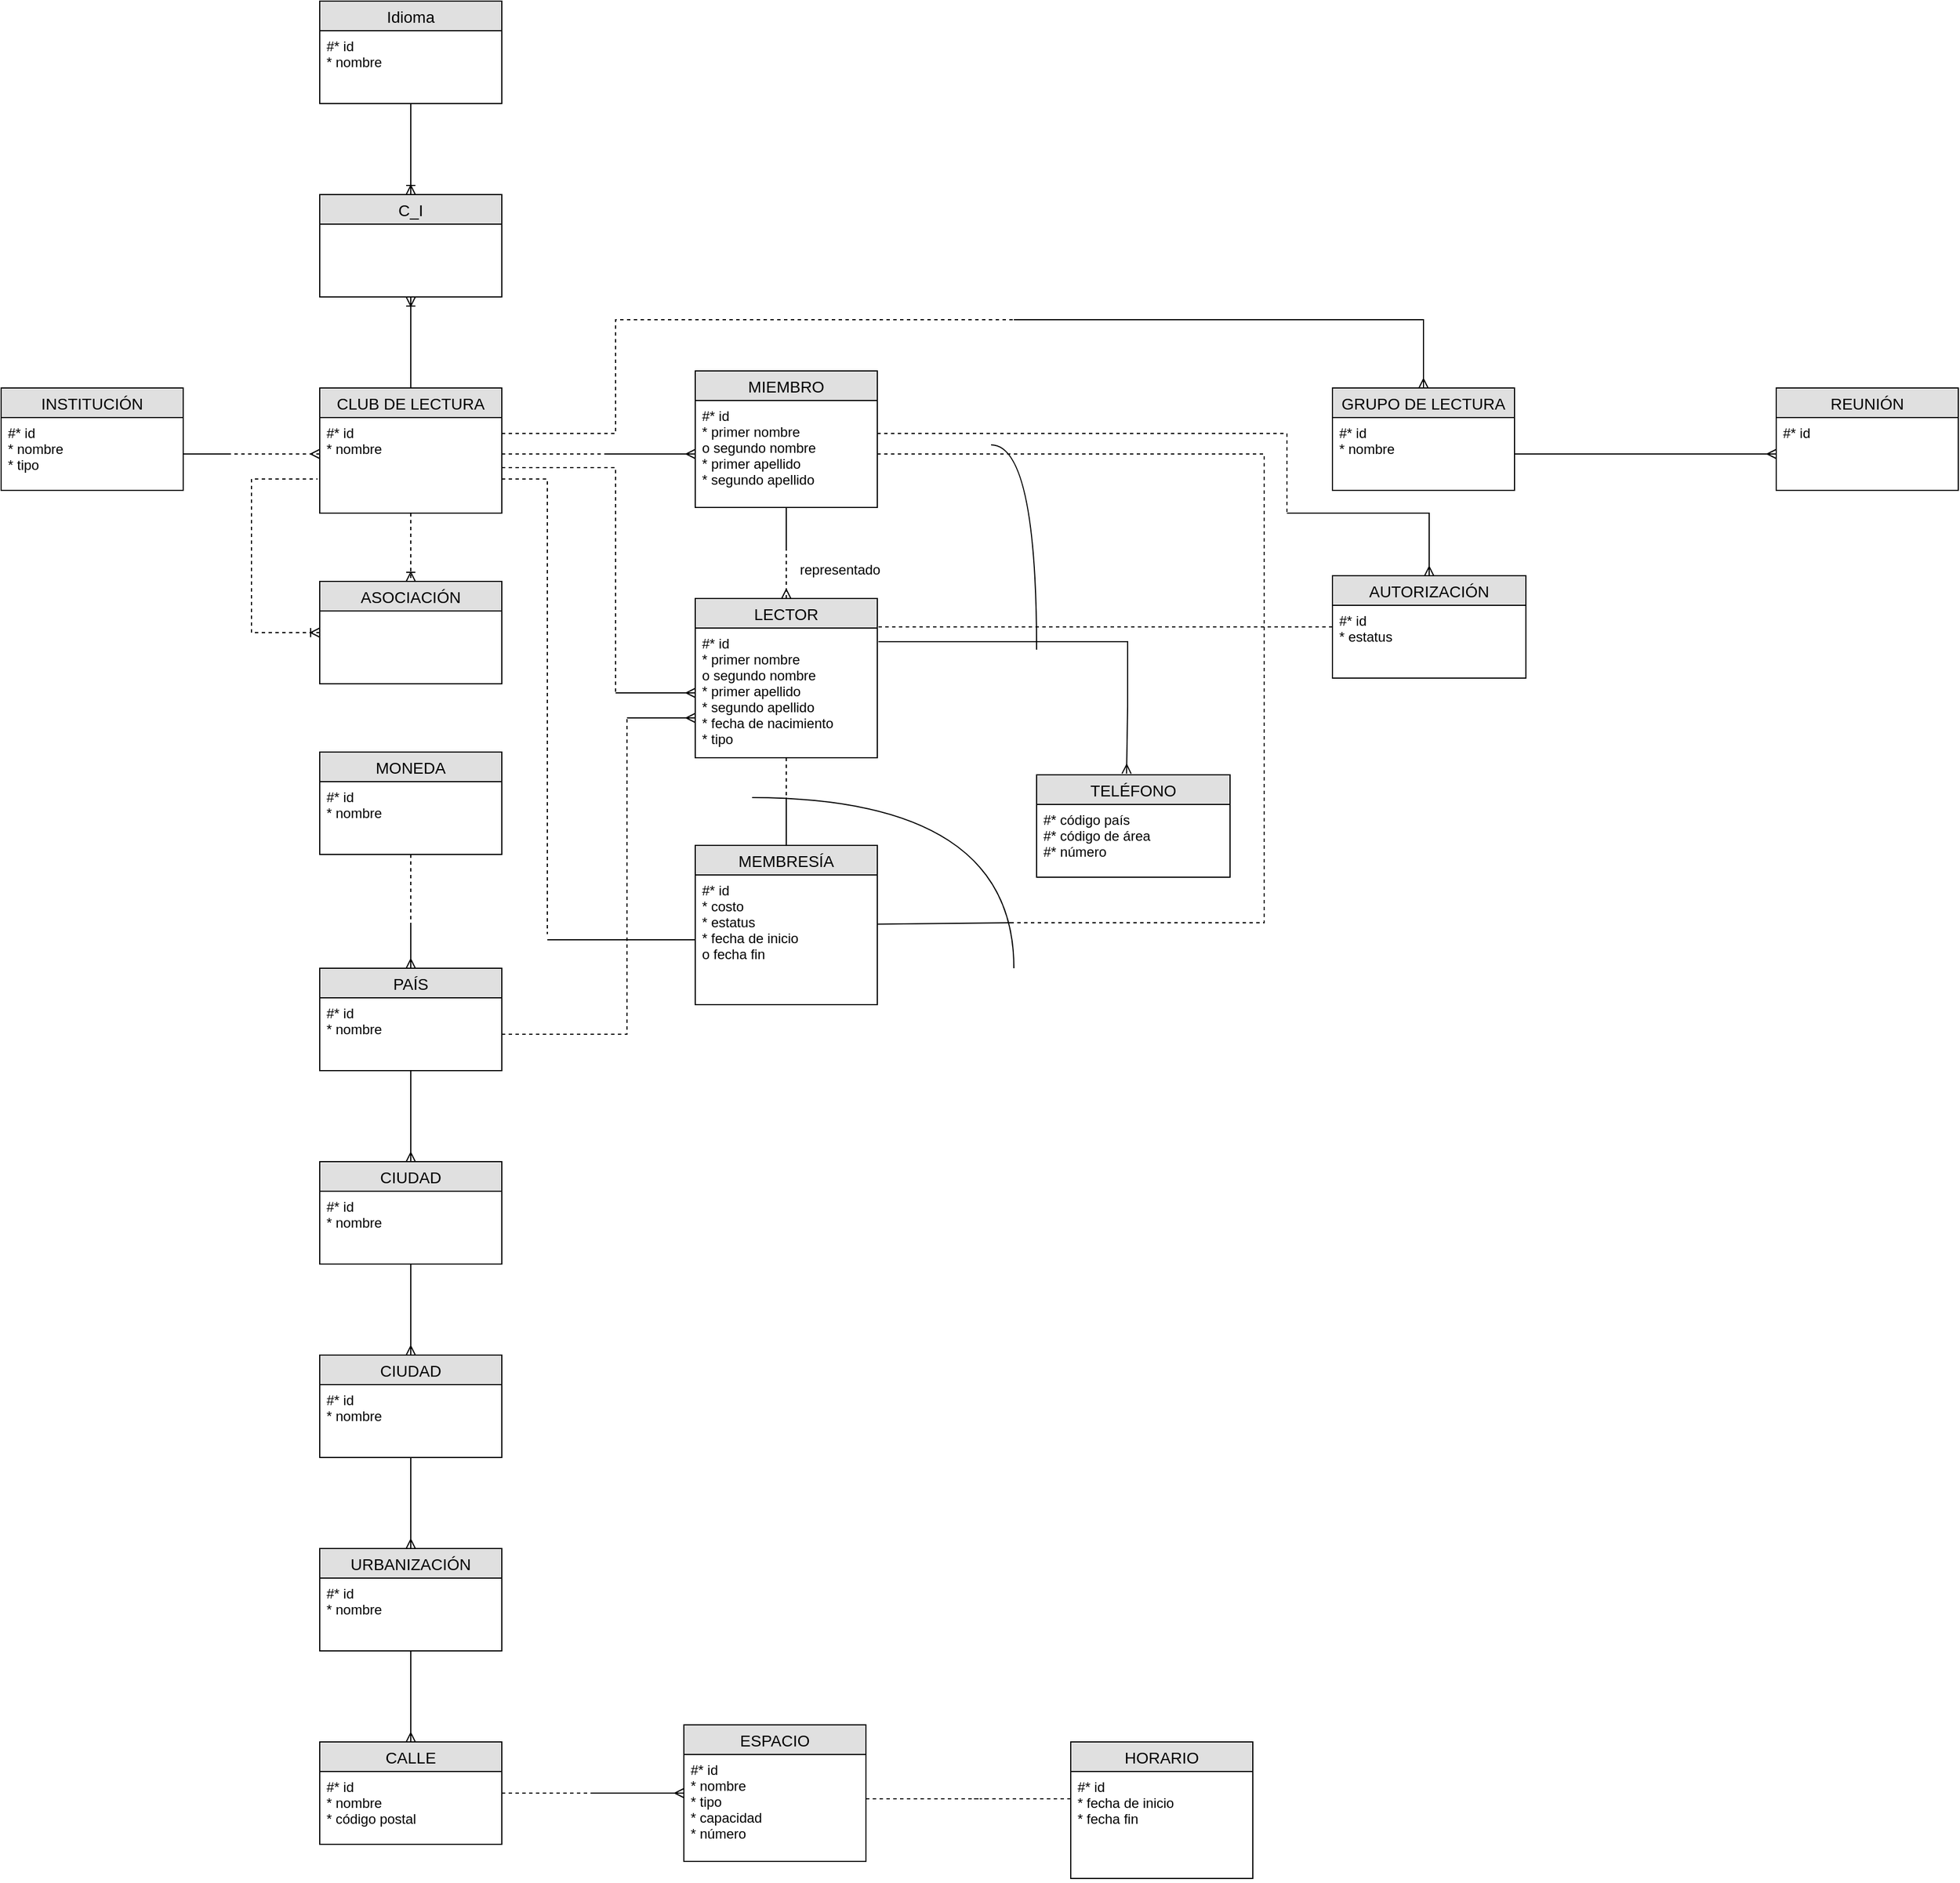 <mxfile version="12.1.3" type="github" pages="1">
  <diagram id="Lb_0midmeld865azdvVX" name="Page-1">
    <mxGraphModel dx="828" dy="1551" grid="1" gridSize="10" guides="1" tooltips="1" connect="1" arrows="1" fold="1" page="1" pageScale="1" pageWidth="850" pageHeight="1100" math="0" shadow="0">
      <root>
        <mxCell id="0"/>
        <mxCell id="1" parent="0"/>
        <mxCell id="x2IHKYKo0Ygv0OIkCN_u-1" value="INSTITUCIÓN" style="swimlane;fontStyle=0;childLayout=stackLayout;horizontal=1;startSize=26;fillColor=#e0e0e0;horizontalStack=0;resizeParent=1;resizeParentMax=0;resizeLast=0;collapsible=1;marginBottom=0;swimlaneFillColor=#ffffff;align=center;fontSize=14;" vertex="1" parent="1">
          <mxGeometry x="140" y="160" width="160" height="90" as="geometry"/>
        </mxCell>
        <mxCell id="x2IHKYKo0Ygv0OIkCN_u-2" value="#* id&#xa;* nombre&#xa;* tipo" style="text;strokeColor=none;fillColor=none;spacingLeft=4;spacingRight=4;overflow=hidden;rotatable=0;points=[[0,0.5],[1,0.5]];portConstraint=eastwest;fontSize=12;" vertex="1" parent="x2IHKYKo0Ygv0OIkCN_u-1">
          <mxGeometry y="26" width="160" height="64" as="geometry"/>
        </mxCell>
        <mxCell id="x2IHKYKo0Ygv0OIkCN_u-7" style="edgeStyle=orthogonalEdgeStyle;rounded=0;orthogonalLoop=1;jettySize=auto;html=1;exitX=1;exitY=0.5;exitDx=0;exitDy=0;endArrow=none;endFill=0;" edge="1" parent="1" source="x2IHKYKo0Ygv0OIkCN_u-2">
          <mxGeometry relative="1" as="geometry">
            <mxPoint x="340" y="218" as="targetPoint"/>
          </mxGeometry>
        </mxCell>
        <mxCell id="x2IHKYKo0Ygv0OIkCN_u-15" value="" style="edgeStyle=orthogonalEdgeStyle;rounded=0;orthogonalLoop=1;jettySize=auto;html=1;startArrow=none;startFill=0;endArrow=ERoneToMany;endFill=0;" edge="1" parent="1" source="x2IHKYKo0Ygv0OIkCN_u-9" target="x2IHKYKo0Ygv0OIkCN_u-13">
          <mxGeometry relative="1" as="geometry"/>
        </mxCell>
        <mxCell id="x2IHKYKo0Ygv0OIkCN_u-38" value="" style="edgeStyle=orthogonalEdgeStyle;rounded=0;orthogonalLoop=1;jettySize=auto;html=1;dashed=1;startArrow=none;startFill=0;endArrow=ERoneToMany;endFill=0;" edge="1" parent="1" source="x2IHKYKo0Ygv0OIkCN_u-9" target="x2IHKYKo0Ygv0OIkCN_u-36">
          <mxGeometry relative="1" as="geometry"/>
        </mxCell>
        <mxCell id="x2IHKYKo0Ygv0OIkCN_u-9" value="CLUB DE LECTURA" style="swimlane;fontStyle=0;childLayout=stackLayout;horizontal=1;startSize=26;fillColor=#e0e0e0;horizontalStack=0;resizeParent=1;resizeParentMax=0;resizeLast=0;collapsible=1;marginBottom=0;swimlaneFillColor=#ffffff;align=center;fontSize=14;" vertex="1" parent="1">
          <mxGeometry x="420" y="160" width="160" height="110" as="geometry"/>
        </mxCell>
        <mxCell id="x2IHKYKo0Ygv0OIkCN_u-10" value="#* id&#xa;* nombre" style="text;strokeColor=none;fillColor=none;spacingLeft=4;spacingRight=4;overflow=hidden;rotatable=0;points=[[0,0.5],[1,0.5]];portConstraint=eastwest;fontSize=12;" vertex="1" parent="x2IHKYKo0Ygv0OIkCN_u-9">
          <mxGeometry y="26" width="160" height="84" as="geometry"/>
        </mxCell>
        <mxCell id="x2IHKYKo0Ygv0OIkCN_u-36" value="ASOCIACIÓN" style="swimlane;fontStyle=0;childLayout=stackLayout;horizontal=1;startSize=26;fillColor=#e0e0e0;horizontalStack=0;resizeParent=1;resizeParentMax=0;resizeLast=0;collapsible=1;marginBottom=0;swimlaneFillColor=#ffffff;align=center;fontSize=14;" vertex="1" parent="1">
          <mxGeometry x="420" y="330" width="160" height="90" as="geometry"/>
        </mxCell>
        <mxCell id="x2IHKYKo0Ygv0OIkCN_u-17" value="" style="edgeStyle=orthogonalEdgeStyle;rounded=0;orthogonalLoop=1;jettySize=auto;html=1;startArrow=ERoneToMany;startFill=0;endArrow=none;endFill=0;" edge="1" parent="1" source="x2IHKYKo0Ygv0OIkCN_u-13" target="x2IHKYKo0Ygv0OIkCN_u-16">
          <mxGeometry relative="1" as="geometry"/>
        </mxCell>
        <mxCell id="x2IHKYKo0Ygv0OIkCN_u-13" value="C_I" style="swimlane;fontStyle=0;childLayout=stackLayout;horizontal=1;startSize=26;fillColor=#e0e0e0;horizontalStack=0;resizeParent=1;resizeParentMax=0;resizeLast=0;collapsible=1;marginBottom=0;swimlaneFillColor=#ffffff;align=center;fontSize=14;" vertex="1" parent="1">
          <mxGeometry x="420" y="-10" width="160" height="90" as="geometry"/>
        </mxCell>
        <mxCell id="x2IHKYKo0Ygv0OIkCN_u-16" value="Idioma" style="swimlane;fontStyle=0;childLayout=stackLayout;horizontal=1;startSize=26;fillColor=#e0e0e0;horizontalStack=0;resizeParent=1;resizeParentMax=0;resizeLast=0;collapsible=1;marginBottom=0;swimlaneFillColor=#ffffff;align=center;fontSize=14;" vertex="1" parent="1">
          <mxGeometry x="420" y="-180" width="160" height="90" as="geometry"/>
        </mxCell>
        <mxCell id="x2IHKYKo0Ygv0OIkCN_u-18" value="#* id&#xa;* nombre" style="text;strokeColor=none;fillColor=none;spacingLeft=4;spacingRight=4;overflow=hidden;rotatable=0;points=[[0,0.5],[1,0.5]];portConstraint=eastwest;fontSize=12;" vertex="1" parent="x2IHKYKo0Ygv0OIkCN_u-16">
          <mxGeometry y="26" width="160" height="64" as="geometry"/>
        </mxCell>
        <mxCell id="x2IHKYKo0Ygv0OIkCN_u-12" style="edgeStyle=orthogonalEdgeStyle;rounded=0;orthogonalLoop=1;jettySize=auto;html=1;endArrow=none;endFill=0;dashed=1;startArrow=ERmany;startFill=0;" edge="1" parent="1">
          <mxGeometry relative="1" as="geometry">
            <mxPoint x="340" y="218" as="targetPoint"/>
            <mxPoint x="420" y="218" as="sourcePoint"/>
            <Array as="points">
              <mxPoint x="420" y="218"/>
            </Array>
          </mxGeometry>
        </mxCell>
        <mxCell id="x2IHKYKo0Ygv0OIkCN_u-20" style="edgeStyle=orthogonalEdgeStyle;rounded=0;orthogonalLoop=1;jettySize=auto;html=1;startArrow=none;startFill=0;endArrow=none;endFill=0;dashed=1;" edge="1" parent="1">
          <mxGeometry relative="1" as="geometry">
            <mxPoint x="670" y="218" as="targetPoint"/>
            <mxPoint x="580" y="218" as="sourcePoint"/>
            <Array as="points">
              <mxPoint x="580" y="218"/>
            </Array>
          </mxGeometry>
        </mxCell>
        <mxCell id="x2IHKYKo0Ygv0OIkCN_u-78" value="" style="edgeStyle=orthogonalEdgeStyle;rounded=0;orthogonalLoop=1;jettySize=auto;html=1;startArrow=none;startFill=0;endArrow=none;endFill=0;" edge="1" parent="1" source="x2IHKYKo0Ygv0OIkCN_u-21">
          <mxGeometry relative="1" as="geometry">
            <mxPoint x="830" y="300" as="targetPoint"/>
            <Array as="points">
              <mxPoint x="830" y="265"/>
              <mxPoint x="830" y="265"/>
            </Array>
          </mxGeometry>
        </mxCell>
        <mxCell id="x2IHKYKo0Ygv0OIkCN_u-21" value="MIEMBRO" style="swimlane;fontStyle=0;childLayout=stackLayout;horizontal=1;startSize=26;fillColor=#e0e0e0;horizontalStack=0;resizeParent=1;resizeParentMax=0;resizeLast=0;collapsible=1;marginBottom=0;swimlaneFillColor=#ffffff;align=center;fontSize=14;" vertex="1" parent="1">
          <mxGeometry x="750" y="145" width="160" height="120" as="geometry"/>
        </mxCell>
        <mxCell id="x2IHKYKo0Ygv0OIkCN_u-22" value="#* id&#xa;* primer nombre&#xa;o segundo nombre&#xa;* primer apellido&#xa;* segundo apellido" style="text;strokeColor=none;fillColor=none;spacingLeft=4;spacingRight=4;overflow=hidden;rotatable=0;points=[[0,0.5],[1,0.5]];portConstraint=eastwest;fontSize=12;" vertex="1" parent="x2IHKYKo0Ygv0OIkCN_u-21">
          <mxGeometry y="26" width="160" height="94" as="geometry"/>
        </mxCell>
        <mxCell id="x2IHKYKo0Ygv0OIkCN_u-79" value="" style="edgeStyle=orthogonalEdgeStyle;rounded=0;orthogonalLoop=1;jettySize=auto;html=1;dashed=1;startArrow=ERmany;startFill=0;endArrow=none;endFill=0;" edge="1" parent="1" source="x2IHKYKo0Ygv0OIkCN_u-76">
          <mxGeometry relative="1" as="geometry">
            <mxPoint x="830" y="300" as="targetPoint"/>
            <Array as="points">
              <mxPoint x="830" y="280"/>
              <mxPoint x="830" y="280"/>
            </Array>
          </mxGeometry>
        </mxCell>
        <mxCell id="x2IHKYKo0Ygv0OIkCN_u-85" value="" style="edgeStyle=orthogonalEdgeStyle;rounded=0;orthogonalLoop=1;jettySize=auto;html=1;startArrow=none;startFill=0;endArrow=none;endFill=0;dashed=1;" edge="1" parent="1" source="x2IHKYKo0Ygv0OIkCN_u-76">
          <mxGeometry relative="1" as="geometry">
            <mxPoint x="830" y="520" as="targetPoint"/>
          </mxGeometry>
        </mxCell>
        <mxCell id="x2IHKYKo0Ygv0OIkCN_u-93" style="rounded=0;orthogonalLoop=1;jettySize=auto;html=1;startArrow=none;startFill=0;endArrow=none;endFill=0;dashed=1;" edge="1" parent="1">
          <mxGeometry relative="1" as="geometry">
            <mxPoint x="1010" y="370" as="targetPoint"/>
            <mxPoint x="911" y="370" as="sourcePoint"/>
          </mxGeometry>
        </mxCell>
        <mxCell id="x2IHKYKo0Ygv0OIkCN_u-76" value="LECTOR" style="swimlane;fontStyle=0;childLayout=stackLayout;horizontal=1;startSize=26;fillColor=#e0e0e0;horizontalStack=0;resizeParent=1;resizeParentMax=0;resizeLast=0;collapsible=1;marginBottom=0;swimlaneFillColor=#ffffff;align=center;fontSize=14;" vertex="1" parent="1">
          <mxGeometry x="750" y="345" width="160" height="140" as="geometry"/>
        </mxCell>
        <mxCell id="x2IHKYKo0Ygv0OIkCN_u-77" value="#* id&#xa;* primer nombre&#xa;o segundo nombre&#xa;* primer apellido&#xa;* segundo apellido&#xa;* fecha de nacimiento&#xa;* tipo" style="text;strokeColor=none;fillColor=none;spacingLeft=4;spacingRight=4;overflow=hidden;rotatable=0;points=[[0,0.5],[1,0.5]];portConstraint=eastwest;fontSize=12;" vertex="1" parent="x2IHKYKo0Ygv0OIkCN_u-76">
          <mxGeometry y="26" width="160" height="114" as="geometry"/>
        </mxCell>
        <mxCell id="x2IHKYKo0Ygv0OIkCN_u-24" style="edgeStyle=orthogonalEdgeStyle;rounded=0;orthogonalLoop=1;jettySize=auto;html=1;exitX=0;exitY=0.5;exitDx=0;exitDy=0;startArrow=ERmany;startFill=0;endArrow=none;endFill=0;" edge="1" parent="1" source="x2IHKYKo0Ygv0OIkCN_u-22">
          <mxGeometry relative="1" as="geometry">
            <mxPoint x="670" y="218" as="targetPoint"/>
          </mxGeometry>
        </mxCell>
        <mxCell id="x2IHKYKo0Ygv0OIkCN_u-30" style="edgeStyle=orthogonalEdgeStyle;rounded=0;orthogonalLoop=1;jettySize=auto;html=1;exitX=0.5;exitY=0;exitDx=0;exitDy=0;startArrow=ERmany;startFill=0;endArrow=none;endFill=0;" edge="1" parent="1" source="x2IHKYKo0Ygv0OIkCN_u-26">
          <mxGeometry relative="1" as="geometry">
            <mxPoint x="1030" y="100" as="targetPoint"/>
            <Array as="points">
              <mxPoint x="1390" y="100"/>
            </Array>
          </mxGeometry>
        </mxCell>
        <mxCell id="x2IHKYKo0Ygv0OIkCN_u-26" value="GRUPO DE LECTURA" style="swimlane;fontStyle=0;childLayout=stackLayout;horizontal=1;startSize=26;fillColor=#e0e0e0;horizontalStack=0;resizeParent=1;resizeParentMax=0;resizeLast=0;collapsible=1;marginBottom=0;swimlaneFillColor=#ffffff;align=center;fontSize=14;" vertex="1" parent="1">
          <mxGeometry x="1310" y="160" width="160" height="90" as="geometry"/>
        </mxCell>
        <mxCell id="x2IHKYKo0Ygv0OIkCN_u-27" value="#* id&#xa;* nombre" style="text;strokeColor=none;fillColor=none;spacingLeft=4;spacingRight=4;overflow=hidden;rotatable=0;points=[[0,0.5],[1,0.5]];portConstraint=eastwest;fontSize=12;" vertex="1" parent="x2IHKYKo0Ygv0OIkCN_u-26">
          <mxGeometry y="26" width="160" height="64" as="geometry"/>
        </mxCell>
        <mxCell id="x2IHKYKo0Ygv0OIkCN_u-29" style="edgeStyle=orthogonalEdgeStyle;rounded=0;orthogonalLoop=1;jettySize=auto;html=1;exitX=1;exitY=0.5;exitDx=0;exitDy=0;startArrow=none;startFill=0;endArrow=none;endFill=0;dashed=1;" edge="1" parent="1">
          <mxGeometry relative="1" as="geometry">
            <mxPoint x="1050" y="100" as="targetPoint"/>
            <mxPoint x="580" y="200" as="sourcePoint"/>
            <Array as="points">
              <mxPoint x="680" y="200"/>
              <mxPoint x="680" y="100"/>
              <mxPoint x="1060" y="100"/>
            </Array>
          </mxGeometry>
        </mxCell>
        <mxCell id="x2IHKYKo0Ygv0OIkCN_u-33" value="REUNIÓN" style="swimlane;fontStyle=0;childLayout=stackLayout;horizontal=1;startSize=26;fillColor=#e0e0e0;horizontalStack=0;resizeParent=1;resizeParentMax=0;resizeLast=0;collapsible=1;marginBottom=0;swimlaneFillColor=#ffffff;align=center;fontSize=14;" vertex="1" parent="1">
          <mxGeometry x="1700" y="160" width="160" height="90" as="geometry"/>
        </mxCell>
        <mxCell id="x2IHKYKo0Ygv0OIkCN_u-34" value="#* id" style="text;strokeColor=none;fillColor=none;spacingLeft=4;spacingRight=4;overflow=hidden;rotatable=0;points=[[0,0.5],[1,0.5]];portConstraint=eastwest;fontSize=12;" vertex="1" parent="x2IHKYKo0Ygv0OIkCN_u-33">
          <mxGeometry y="26" width="160" height="64" as="geometry"/>
        </mxCell>
        <mxCell id="x2IHKYKo0Ygv0OIkCN_u-35" style="edgeStyle=orthogonalEdgeStyle;rounded=0;orthogonalLoop=1;jettySize=auto;html=1;exitX=0;exitY=0.5;exitDx=0;exitDy=0;startArrow=ERmany;startFill=0;endArrow=none;endFill=0;" edge="1" parent="1" source="x2IHKYKo0Ygv0OIkCN_u-34">
          <mxGeometry relative="1" as="geometry">
            <mxPoint x="1470" y="218" as="targetPoint"/>
          </mxGeometry>
        </mxCell>
        <mxCell id="x2IHKYKo0Ygv0OIkCN_u-39" style="edgeStyle=orthogonalEdgeStyle;rounded=0;orthogonalLoop=1;jettySize=auto;html=1;exitX=0;exitY=0.5;exitDx=0;exitDy=0;endArrow=none;endFill=0;dashed=1;startArrow=ERoneToMany;startFill=0;" edge="1" parent="1" source="x2IHKYKo0Ygv0OIkCN_u-36">
          <mxGeometry relative="1" as="geometry">
            <mxPoint x="418" y="240" as="targetPoint"/>
            <mxPoint x="420" y="230" as="sourcePoint"/>
            <Array as="points">
              <mxPoint x="360" y="375"/>
              <mxPoint x="360" y="240"/>
              <mxPoint x="418" y="240"/>
            </Array>
          </mxGeometry>
        </mxCell>
        <mxCell id="x2IHKYKo0Ygv0OIkCN_u-48" value="" style="edgeStyle=orthogonalEdgeStyle;rounded=0;orthogonalLoop=1;jettySize=auto;html=1;dashed=1;startArrow=none;startFill=0;endArrow=none;endFill=0;" edge="1" parent="1" source="x2IHKYKo0Ygv0OIkCN_u-42">
          <mxGeometry relative="1" as="geometry">
            <mxPoint x="500" y="630" as="targetPoint"/>
          </mxGeometry>
        </mxCell>
        <mxCell id="x2IHKYKo0Ygv0OIkCN_u-42" value="MONEDA" style="swimlane;fontStyle=0;childLayout=stackLayout;horizontal=1;startSize=26;fillColor=#e0e0e0;horizontalStack=0;resizeParent=1;resizeParentMax=0;resizeLast=0;collapsible=1;marginBottom=0;swimlaneFillColor=#ffffff;align=center;fontSize=14;" vertex="1" parent="1">
          <mxGeometry x="420" y="480" width="160" height="90" as="geometry"/>
        </mxCell>
        <mxCell id="x2IHKYKo0Ygv0OIkCN_u-43" value="#* id&#xa;* nombre" style="text;strokeColor=none;fillColor=none;spacingLeft=4;spacingRight=4;overflow=hidden;rotatable=0;points=[[0,0.5],[1,0.5]];portConstraint=eastwest;fontSize=12;" vertex="1" parent="x2IHKYKo0Ygv0OIkCN_u-42">
          <mxGeometry y="26" width="160" height="64" as="geometry"/>
        </mxCell>
        <mxCell id="x2IHKYKo0Ygv0OIkCN_u-51" value="" style="edgeStyle=orthogonalEdgeStyle;rounded=0;orthogonalLoop=1;jettySize=auto;html=1;startArrow=ERmany;startFill=0;endArrow=none;endFill=0;" edge="1" parent="1" source="x2IHKYKo0Ygv0OIkCN_u-44">
          <mxGeometry relative="1" as="geometry">
            <mxPoint x="500" y="630" as="targetPoint"/>
          </mxGeometry>
        </mxCell>
        <mxCell id="x2IHKYKo0Ygv0OIkCN_u-54" value="" style="edgeStyle=orthogonalEdgeStyle;rounded=0;orthogonalLoop=1;jettySize=auto;html=1;startArrow=none;startFill=0;endArrow=ERmany;endFill=0;" edge="1" parent="1" source="x2IHKYKo0Ygv0OIkCN_u-44" target="x2IHKYKo0Ygv0OIkCN_u-52">
          <mxGeometry relative="1" as="geometry"/>
        </mxCell>
        <mxCell id="x2IHKYKo0Ygv0OIkCN_u-44" value="PAÍS" style="swimlane;fontStyle=0;childLayout=stackLayout;horizontal=1;startSize=26;fillColor=#e0e0e0;horizontalStack=0;resizeParent=1;resizeParentMax=0;resizeLast=0;collapsible=1;marginBottom=0;swimlaneFillColor=#ffffff;align=center;fontSize=14;" vertex="1" parent="1">
          <mxGeometry x="420" y="670" width="160" height="90" as="geometry"/>
        </mxCell>
        <mxCell id="x2IHKYKo0Ygv0OIkCN_u-45" value="#* id&#xa;* nombre" style="text;strokeColor=none;fillColor=none;spacingLeft=4;spacingRight=4;overflow=hidden;rotatable=0;points=[[0,0.5],[1,0.5]];portConstraint=eastwest;fontSize=12;" vertex="1" parent="x2IHKYKo0Ygv0OIkCN_u-44">
          <mxGeometry y="26" width="160" height="64" as="geometry"/>
        </mxCell>
        <mxCell id="x2IHKYKo0Ygv0OIkCN_u-57" value="" style="edgeStyle=orthogonalEdgeStyle;rounded=0;orthogonalLoop=1;jettySize=auto;html=1;startArrow=none;startFill=0;endArrow=ERmany;endFill=0;" edge="1" parent="1" source="x2IHKYKo0Ygv0OIkCN_u-52" target="x2IHKYKo0Ygv0OIkCN_u-55">
          <mxGeometry relative="1" as="geometry"/>
        </mxCell>
        <mxCell id="x2IHKYKo0Ygv0OIkCN_u-52" value="CIUDAD" style="swimlane;fontStyle=0;childLayout=stackLayout;horizontal=1;startSize=26;fillColor=#e0e0e0;horizontalStack=0;resizeParent=1;resizeParentMax=0;resizeLast=0;collapsible=1;marginBottom=0;swimlaneFillColor=#ffffff;align=center;fontSize=14;" vertex="1" parent="1">
          <mxGeometry x="420" y="840" width="160" height="90" as="geometry"/>
        </mxCell>
        <mxCell id="x2IHKYKo0Ygv0OIkCN_u-53" value="#* id&#xa;* nombre" style="text;strokeColor=none;fillColor=none;spacingLeft=4;spacingRight=4;overflow=hidden;rotatable=0;points=[[0,0.5],[1,0.5]];portConstraint=eastwest;fontSize=12;" vertex="1" parent="x2IHKYKo0Ygv0OIkCN_u-52">
          <mxGeometry y="26" width="160" height="64" as="geometry"/>
        </mxCell>
        <mxCell id="x2IHKYKo0Ygv0OIkCN_u-60" value="" style="edgeStyle=orthogonalEdgeStyle;rounded=0;orthogonalLoop=1;jettySize=auto;html=1;startArrow=none;startFill=0;endArrow=ERmany;endFill=0;" edge="1" parent="1" source="x2IHKYKo0Ygv0OIkCN_u-55" target="x2IHKYKo0Ygv0OIkCN_u-58">
          <mxGeometry relative="1" as="geometry"/>
        </mxCell>
        <mxCell id="x2IHKYKo0Ygv0OIkCN_u-55" value="CIUDAD" style="swimlane;fontStyle=0;childLayout=stackLayout;horizontal=1;startSize=26;fillColor=#e0e0e0;horizontalStack=0;resizeParent=1;resizeParentMax=0;resizeLast=0;collapsible=1;marginBottom=0;swimlaneFillColor=#ffffff;align=center;fontSize=14;" vertex="1" parent="1">
          <mxGeometry x="420" y="1010" width="160" height="90" as="geometry"/>
        </mxCell>
        <mxCell id="x2IHKYKo0Ygv0OIkCN_u-56" value="#* id&#xa;* nombre" style="text;strokeColor=none;fillColor=none;spacingLeft=4;spacingRight=4;overflow=hidden;rotatable=0;points=[[0,0.5],[1,0.5]];portConstraint=eastwest;fontSize=12;" vertex="1" parent="x2IHKYKo0Ygv0OIkCN_u-55">
          <mxGeometry y="26" width="160" height="64" as="geometry"/>
        </mxCell>
        <mxCell id="x2IHKYKo0Ygv0OIkCN_u-63" value="" style="edgeStyle=orthogonalEdgeStyle;rounded=0;orthogonalLoop=1;jettySize=auto;html=1;startArrow=none;startFill=0;endArrow=ERmany;endFill=0;" edge="1" parent="1" source="x2IHKYKo0Ygv0OIkCN_u-58" target="x2IHKYKo0Ygv0OIkCN_u-61">
          <mxGeometry relative="1" as="geometry"/>
        </mxCell>
        <mxCell id="x2IHKYKo0Ygv0OIkCN_u-58" value="URBANIZACIÓN" style="swimlane;fontStyle=0;childLayout=stackLayout;horizontal=1;startSize=26;fillColor=#e0e0e0;horizontalStack=0;resizeParent=1;resizeParentMax=0;resizeLast=0;collapsible=1;marginBottom=0;swimlaneFillColor=#ffffff;align=center;fontSize=14;" vertex="1" parent="1">
          <mxGeometry x="420" y="1180" width="160" height="90" as="geometry"/>
        </mxCell>
        <mxCell id="x2IHKYKo0Ygv0OIkCN_u-59" value="#* id&#xa;* nombre" style="text;strokeColor=none;fillColor=none;spacingLeft=4;spacingRight=4;overflow=hidden;rotatable=0;points=[[0,0.5],[1,0.5]];portConstraint=eastwest;fontSize=12;" vertex="1" parent="x2IHKYKo0Ygv0OIkCN_u-58">
          <mxGeometry y="26" width="160" height="64" as="geometry"/>
        </mxCell>
        <mxCell id="x2IHKYKo0Ygv0OIkCN_u-68" style="edgeStyle=orthogonalEdgeStyle;rounded=0;orthogonalLoop=1;jettySize=auto;html=1;startArrow=none;startFill=0;endArrow=none;endFill=0;dashed=1;" edge="1" parent="1" source="x2IHKYKo0Ygv0OIkCN_u-61">
          <mxGeometry relative="1" as="geometry">
            <mxPoint x="660" y="1395" as="targetPoint"/>
          </mxGeometry>
        </mxCell>
        <mxCell id="x2IHKYKo0Ygv0OIkCN_u-61" value="CALLE" style="swimlane;fontStyle=0;childLayout=stackLayout;horizontal=1;startSize=26;fillColor=#e0e0e0;horizontalStack=0;resizeParent=1;resizeParentMax=0;resizeLast=0;collapsible=1;marginBottom=0;swimlaneFillColor=#ffffff;align=center;fontSize=14;" vertex="1" parent="1">
          <mxGeometry x="420" y="1350" width="160" height="90" as="geometry"/>
        </mxCell>
        <mxCell id="x2IHKYKo0Ygv0OIkCN_u-62" value="#* id&#xa;* nombre&#xa;* código postal" style="text;strokeColor=none;fillColor=none;spacingLeft=4;spacingRight=4;overflow=hidden;rotatable=0;points=[[0,0.5],[1,0.5]];portConstraint=eastwest;fontSize=12;" vertex="1" parent="x2IHKYKo0Ygv0OIkCN_u-61">
          <mxGeometry y="26" width="160" height="64" as="geometry"/>
        </mxCell>
        <mxCell id="x2IHKYKo0Ygv0OIkCN_u-69" style="edgeStyle=orthogonalEdgeStyle;rounded=0;orthogonalLoop=1;jettySize=auto;html=1;startArrow=ERmany;startFill=0;endArrow=none;endFill=0;" edge="1" parent="1" source="x2IHKYKo0Ygv0OIkCN_u-65">
          <mxGeometry relative="1" as="geometry">
            <mxPoint x="660" y="1395" as="targetPoint"/>
          </mxGeometry>
        </mxCell>
        <mxCell id="x2IHKYKo0Ygv0OIkCN_u-74" style="edgeStyle=orthogonalEdgeStyle;rounded=0;orthogonalLoop=1;jettySize=auto;html=1;dashed=1;startArrow=none;startFill=0;endArrow=none;endFill=0;" edge="1" parent="1" source="x2IHKYKo0Ygv0OIkCN_u-65">
          <mxGeometry relative="1" as="geometry">
            <mxPoint x="990" y="1400" as="targetPoint"/>
            <Array as="points">
              <mxPoint x="1000" y="1400"/>
            </Array>
          </mxGeometry>
        </mxCell>
        <mxCell id="x2IHKYKo0Ygv0OIkCN_u-65" value="ESPACIO" style="swimlane;fontStyle=0;childLayout=stackLayout;horizontal=1;startSize=26;fillColor=#e0e0e0;horizontalStack=0;resizeParent=1;resizeParentMax=0;resizeLast=0;collapsible=1;marginBottom=0;swimlaneFillColor=#ffffff;align=center;fontSize=14;" vertex="1" parent="1">
          <mxGeometry x="740" y="1335" width="160" height="120" as="geometry"/>
        </mxCell>
        <mxCell id="x2IHKYKo0Ygv0OIkCN_u-66" value="#* id&#xa;* nombre&#xa;* tipo&#xa;* capacidad&#xa;* número" style="text;strokeColor=none;fillColor=none;spacingLeft=4;spacingRight=4;overflow=hidden;rotatable=0;points=[[0,0.5],[1,0.5]];portConstraint=eastwest;fontSize=12;" vertex="1" parent="x2IHKYKo0Ygv0OIkCN_u-65">
          <mxGeometry y="26" width="160" height="94" as="geometry"/>
        </mxCell>
        <mxCell id="x2IHKYKo0Ygv0OIkCN_u-71" value="HORARIO" style="swimlane;fontStyle=0;childLayout=stackLayout;horizontal=1;startSize=26;fillColor=#e0e0e0;horizontalStack=0;resizeParent=1;resizeParentMax=0;resizeLast=0;collapsible=1;marginBottom=0;swimlaneFillColor=#ffffff;align=center;fontSize=14;" vertex="1" parent="1">
          <mxGeometry x="1080" y="1350" width="160" height="120" as="geometry"/>
        </mxCell>
        <mxCell id="x2IHKYKo0Ygv0OIkCN_u-72" value="#* id&#xa;* fecha de inicio&#xa;* fecha fin" style="text;strokeColor=none;fillColor=none;spacingLeft=4;spacingRight=4;overflow=hidden;rotatable=0;points=[[0,0.5],[1,0.5]];portConstraint=eastwest;fontSize=12;" vertex="1" parent="x2IHKYKo0Ygv0OIkCN_u-71">
          <mxGeometry y="26" width="160" height="94" as="geometry"/>
        </mxCell>
        <mxCell id="x2IHKYKo0Ygv0OIkCN_u-75" style="edgeStyle=orthogonalEdgeStyle;rounded=0;orthogonalLoop=1;jettySize=auto;html=1;dashed=1;startArrow=none;startFill=0;endArrow=none;endFill=0;" edge="1" parent="1" source="x2IHKYKo0Ygv0OIkCN_u-72">
          <mxGeometry relative="1" as="geometry">
            <mxPoint x="1010" y="1400" as="targetPoint"/>
            <Array as="points">
              <mxPoint x="1000" y="1400"/>
            </Array>
          </mxGeometry>
        </mxCell>
        <mxCell id="x2IHKYKo0Ygv0OIkCN_u-80" style="edgeStyle=orthogonalEdgeStyle;rounded=0;orthogonalLoop=1;jettySize=auto;html=1;exitX=1;exitY=0.5;exitDx=0;exitDy=0;startArrow=none;startFill=0;endArrow=none;endFill=0;dashed=1;" edge="1" parent="1">
          <mxGeometry relative="1" as="geometry">
            <mxPoint x="680" y="430" as="targetPoint"/>
            <mxPoint x="580" y="230" as="sourcePoint"/>
            <Array as="points">
              <mxPoint x="680" y="230"/>
              <mxPoint x="680" y="430"/>
            </Array>
          </mxGeometry>
        </mxCell>
        <mxCell id="x2IHKYKo0Ygv0OIkCN_u-81" style="edgeStyle=orthogonalEdgeStyle;rounded=0;orthogonalLoop=1;jettySize=auto;html=1;startArrow=ERmany;startFill=0;endArrow=none;endFill=0;" edge="1" parent="1" source="x2IHKYKo0Ygv0OIkCN_u-77">
          <mxGeometry relative="1" as="geometry">
            <mxPoint x="680" y="428" as="targetPoint"/>
          </mxGeometry>
        </mxCell>
        <mxCell id="x2IHKYKo0Ygv0OIkCN_u-82" value="representado" style="text;html=1;resizable=0;points=[];autosize=1;align=left;verticalAlign=top;spacingTop=-4;" vertex="1" parent="1">
          <mxGeometry x="840" y="310" width="90" height="20" as="geometry"/>
        </mxCell>
        <mxCell id="x2IHKYKo0Ygv0OIkCN_u-86" value="" style="edgeStyle=orthogonalEdgeStyle;rounded=0;orthogonalLoop=1;jettySize=auto;html=1;startArrow=none;startFill=0;endArrow=none;endFill=0;" edge="1" parent="1" source="x2IHKYKo0Ygv0OIkCN_u-83">
          <mxGeometry relative="1" as="geometry">
            <mxPoint x="830" y="520" as="targetPoint"/>
          </mxGeometry>
        </mxCell>
        <mxCell id="x2IHKYKo0Ygv0OIkCN_u-89" style="rounded=0;orthogonalLoop=1;jettySize=auto;html=1;startArrow=none;startFill=0;endArrow=none;endFill=0;" edge="1" parent="1" source="x2IHKYKo0Ygv0OIkCN_u-83">
          <mxGeometry relative="1" as="geometry">
            <mxPoint x="1030" y="630" as="targetPoint"/>
          </mxGeometry>
        </mxCell>
        <mxCell id="x2IHKYKo0Ygv0OIkCN_u-83" value="MEMBRESÍA" style="swimlane;fontStyle=0;childLayout=stackLayout;horizontal=1;startSize=26;fillColor=#e0e0e0;horizontalStack=0;resizeParent=1;resizeParentMax=0;resizeLast=0;collapsible=1;marginBottom=0;swimlaneFillColor=#ffffff;align=center;fontSize=14;" vertex="1" parent="1">
          <mxGeometry x="750" y="562" width="160" height="140" as="geometry"/>
        </mxCell>
        <mxCell id="x2IHKYKo0Ygv0OIkCN_u-84" value="#* id&#xa;* costo&#xa;* estatus&#xa;* fecha de inicio&#xa;o fecha fin" style="text;strokeColor=none;fillColor=none;spacingLeft=4;spacingRight=4;overflow=hidden;rotatable=0;points=[[0,0.5],[1,0.5]];portConstraint=eastwest;fontSize=12;" vertex="1" parent="x2IHKYKo0Ygv0OIkCN_u-83">
          <mxGeometry y="26" width="160" height="114" as="geometry"/>
        </mxCell>
        <mxCell id="x2IHKYKo0Ygv0OIkCN_u-87" style="edgeStyle=orthogonalEdgeStyle;rounded=0;orthogonalLoop=1;jettySize=auto;html=1;startArrow=none;startFill=0;endArrow=none;endFill=0;dashed=1;" edge="1" parent="1" source="x2IHKYKo0Ygv0OIkCN_u-22">
          <mxGeometry relative="1" as="geometry">
            <mxPoint x="1030" y="630" as="targetPoint"/>
            <Array as="points">
              <mxPoint x="1250" y="218"/>
              <mxPoint x="1250" y="630"/>
            </Array>
          </mxGeometry>
        </mxCell>
        <mxCell id="x2IHKYKo0Ygv0OIkCN_u-91" value="" style="endArrow=none;html=1;edgeStyle=orthogonalEdgeStyle;curved=1;" edge="1" parent="1">
          <mxGeometry width="50" height="50" relative="1" as="geometry">
            <mxPoint x="800" y="520" as="sourcePoint"/>
            <mxPoint x="1030" y="670" as="targetPoint"/>
          </mxGeometry>
        </mxCell>
        <mxCell id="x2IHKYKo0Ygv0OIkCN_u-101" style="edgeStyle=orthogonalEdgeStyle;rounded=0;orthogonalLoop=1;jettySize=auto;html=1;startArrow=none;startFill=0;endArrow=none;endFill=0;dashed=1;" edge="1" parent="1" source="x2IHKYKo0Ygv0OIkCN_u-94">
          <mxGeometry relative="1" as="geometry">
            <mxPoint x="1010" y="370" as="targetPoint"/>
          </mxGeometry>
        </mxCell>
        <mxCell id="x2IHKYKo0Ygv0OIkCN_u-104" style="edgeStyle=orthogonalEdgeStyle;rounded=0;orthogonalLoop=1;jettySize=auto;html=1;startArrow=ERmany;startFill=0;endArrow=none;endFill=0;" edge="1" parent="1" source="x2IHKYKo0Ygv0OIkCN_u-94">
          <mxGeometry relative="1" as="geometry">
            <mxPoint x="1270" y="270" as="targetPoint"/>
            <Array as="points">
              <mxPoint x="1395" y="270"/>
            </Array>
          </mxGeometry>
        </mxCell>
        <mxCell id="x2IHKYKo0Ygv0OIkCN_u-94" value="AUTORIZACIÓN" style="swimlane;fontStyle=0;childLayout=stackLayout;horizontal=1;startSize=26;fillColor=#e0e0e0;horizontalStack=0;resizeParent=1;resizeParentMax=0;resizeLast=0;collapsible=1;marginBottom=0;swimlaneFillColor=#ffffff;align=center;fontSize=14;" vertex="1" parent="1">
          <mxGeometry x="1310" y="325" width="170" height="90" as="geometry"/>
        </mxCell>
        <mxCell id="x2IHKYKo0Ygv0OIkCN_u-95" value="#* id&#xa;* estatus" style="text;strokeColor=none;fillColor=none;spacingLeft=4;spacingRight=4;overflow=hidden;rotatable=0;points=[[0,0.5],[1,0.5]];portConstraint=eastwest;fontSize=12;" vertex="1" parent="x2IHKYKo0Ygv0OIkCN_u-94">
          <mxGeometry y="26" width="170" height="64" as="geometry"/>
        </mxCell>
        <mxCell id="x2IHKYKo0Ygv0OIkCN_u-103" style="edgeStyle=orthogonalEdgeStyle;rounded=0;orthogonalLoop=1;jettySize=auto;html=1;startArrow=none;startFill=0;endArrow=none;endFill=0;dashed=1;" edge="1" parent="1">
          <mxGeometry relative="1" as="geometry">
            <mxPoint x="1270" y="270" as="targetPoint"/>
            <mxPoint x="910" y="200" as="sourcePoint"/>
            <Array as="points">
              <mxPoint x="1270" y="200"/>
              <mxPoint x="1270" y="270"/>
            </Array>
          </mxGeometry>
        </mxCell>
        <mxCell id="x2IHKYKo0Ygv0OIkCN_u-105" style="edgeStyle=orthogonalEdgeStyle;rounded=0;orthogonalLoop=1;jettySize=auto;html=1;startArrow=none;startFill=0;endArrow=none;endFill=0;dashed=1;" edge="1" parent="1" source="x2IHKYKo0Ygv0OIkCN_u-45">
          <mxGeometry relative="1" as="geometry">
            <mxPoint x="690" y="450" as="targetPoint"/>
            <Array as="points">
              <mxPoint x="690" y="728"/>
              <mxPoint x="690" y="450"/>
            </Array>
          </mxGeometry>
        </mxCell>
        <mxCell id="x2IHKYKo0Ygv0OIkCN_u-106" style="edgeStyle=orthogonalEdgeStyle;rounded=0;orthogonalLoop=1;jettySize=auto;html=1;startArrow=ERmany;startFill=0;endArrow=none;endFill=0;" edge="1" parent="1">
          <mxGeometry relative="1" as="geometry">
            <mxPoint x="690" y="450" as="targetPoint"/>
            <mxPoint x="750" y="450" as="sourcePoint"/>
          </mxGeometry>
        </mxCell>
        <mxCell id="x2IHKYKo0Ygv0OIkCN_u-108" style="edgeStyle=orthogonalEdgeStyle;rounded=0;orthogonalLoop=1;jettySize=auto;html=1;exitX=1;exitY=0.5;exitDx=0;exitDy=0;startArrow=none;startFill=0;endArrow=none;endFill=0;dashed=1;" edge="1" parent="1">
          <mxGeometry relative="1" as="geometry">
            <mxPoint x="620" y="640" as="targetPoint"/>
            <mxPoint x="580" y="240" as="sourcePoint"/>
            <Array as="points">
              <mxPoint x="620" y="240"/>
              <mxPoint x="620" y="440"/>
            </Array>
          </mxGeometry>
        </mxCell>
        <mxCell id="x2IHKYKo0Ygv0OIkCN_u-109" style="edgeStyle=orthogonalEdgeStyle;rounded=0;orthogonalLoop=1;jettySize=auto;html=1;startArrow=none;startFill=0;endArrow=none;endFill=0;" edge="1" parent="1" source="x2IHKYKo0Ygv0OIkCN_u-84">
          <mxGeometry relative="1" as="geometry">
            <mxPoint x="620" y="645" as="targetPoint"/>
          </mxGeometry>
        </mxCell>
        <mxCell id="x2IHKYKo0Ygv0OIkCN_u-113" style="edgeStyle=none;rounded=0;orthogonalLoop=1;jettySize=auto;html=1;startArrow=ERmany;startFill=0;endArrow=none;endFill=0;exitX=0.465;exitY=-0.011;exitDx=0;exitDy=0;exitPerimeter=0;" edge="1" parent="1" source="x2IHKYKo0Ygv0OIkCN_u-110">
          <mxGeometry relative="1" as="geometry">
            <mxPoint x="1130" y="440" as="targetPoint"/>
          </mxGeometry>
        </mxCell>
        <mxCell id="x2IHKYKo0Ygv0OIkCN_u-110" value="TELÉFONO" style="swimlane;fontStyle=0;childLayout=stackLayout;horizontal=1;startSize=26;fillColor=#e0e0e0;horizontalStack=0;resizeParent=1;resizeParentMax=0;resizeLast=0;collapsible=1;marginBottom=0;swimlaneFillColor=#ffffff;align=center;fontSize=14;" vertex="1" parent="1">
          <mxGeometry x="1050" y="500" width="170" height="90" as="geometry"/>
        </mxCell>
        <mxCell id="x2IHKYKo0Ygv0OIkCN_u-111" value="#* código país&#xa;#* código de área&#xa;#* número" style="text;strokeColor=none;fillColor=none;spacingLeft=4;spacingRight=4;overflow=hidden;rotatable=0;points=[[0,0.5],[1,0.5]];portConstraint=eastwest;fontSize=12;" vertex="1" parent="x2IHKYKo0Ygv0OIkCN_u-110">
          <mxGeometry y="26" width="170" height="64" as="geometry"/>
        </mxCell>
        <mxCell id="x2IHKYKo0Ygv0OIkCN_u-112" style="edgeStyle=orthogonalEdgeStyle;rounded=0;orthogonalLoop=1;jettySize=auto;html=1;startArrow=none;startFill=0;endArrow=none;endFill=0;exitX=1.006;exitY=0.105;exitDx=0;exitDy=0;exitPerimeter=0;" edge="1" parent="1" source="x2IHKYKo0Ygv0OIkCN_u-77">
          <mxGeometry relative="1" as="geometry">
            <mxPoint x="1130" y="440" as="targetPoint"/>
            <mxPoint x="910" y="440" as="sourcePoint"/>
            <Array as="points">
              <mxPoint x="1130" y="383"/>
            </Array>
          </mxGeometry>
        </mxCell>
        <mxCell id="x2IHKYKo0Ygv0OIkCN_u-114" value="" style="endArrow=none;html=1;edgeStyle=orthogonalEdgeStyle;curved=1;" edge="1" parent="1">
          <mxGeometry width="50" height="50" relative="1" as="geometry">
            <mxPoint x="1010" y="210" as="sourcePoint"/>
            <mxPoint x="1050" y="390" as="targetPoint"/>
            <Array as="points">
              <mxPoint x="1050" y="210"/>
            </Array>
          </mxGeometry>
        </mxCell>
      </root>
    </mxGraphModel>
  </diagram>
</mxfile>
